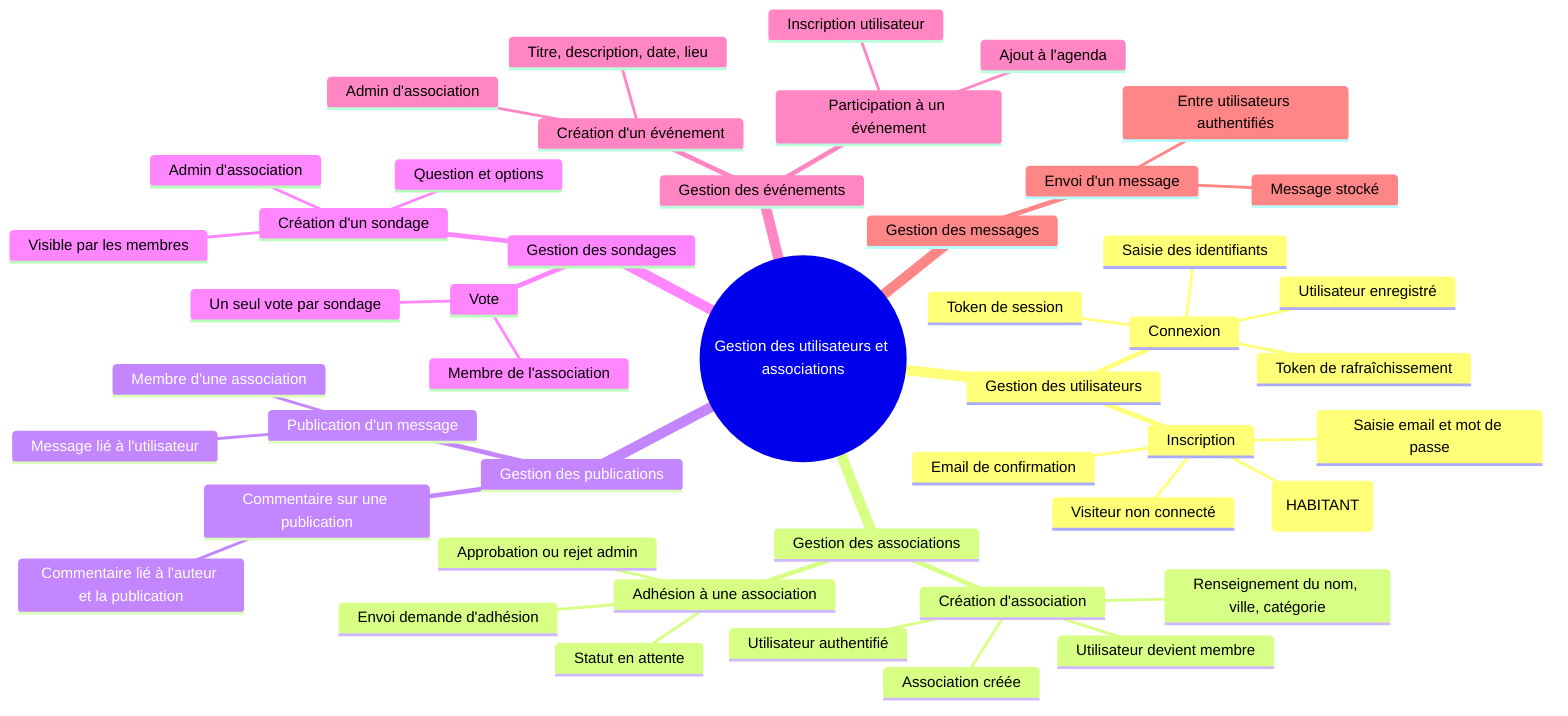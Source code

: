 mindmap
  root((Gestion des utilisateurs et associations))
    Gestion des utilisateurs
      Inscription
        Visiteur non connecté
        Saisie email et mot de passe
        Compte créé (HABITANT)
        Email de confirmation
      Connexion
        Utilisateur enregistré
        Saisie des identifiants
        Token de session
        Token de rafraîchissement
    Gestion des associations
      Création d'association
        Utilisateur authentifié
        Renseignement du nom, ville, catégorie
        Association créée
        Utilisateur devient membre
      Adhésion à une association
        Envoi demande d'adhésion
        Statut en attente
        Approbation ou rejet admin
    Gestion des publications
      Publication d'un message
        Membre d'une association
        Message lié à l'utilisateur
      Commentaire sur une publication
        Commentaire lié à l'auteur et la publication
    Gestion des sondages
      Création d'un sondage
        Admin d'association
        Question et options
        Visible par les membres
      Vote
        Membre de l'association
        Un seul vote par sondage
    Gestion des événements
      Création d'un événement
        Admin d'association
        Titre, description, date, lieu
      Participation à un événement
        Inscription utilisateur
        Ajout à l'agenda
    Gestion des messages
      Envoi d'un message
        Entre utilisateurs authentifiés
        Message stocké
